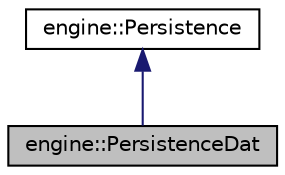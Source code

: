 digraph "engine::PersistenceDat"
{
  edge [fontname="Helvetica",fontsize="10",labelfontname="Helvetica",labelfontsize="10"];
  node [fontname="Helvetica",fontsize="10",shape=record];
  Node1 [label="engine::PersistenceDat",height=0.2,width=0.4,color="black", fillcolor="grey75", style="filled", fontcolor="black"];
  Node2 -> Node1 [dir="back",color="midnightblue",fontsize="10",style="solid"];
  Node2 [label="engine::Persistence",height=0.2,width=0.4,color="black", fillcolor="white", style="filled",URL="$classengine_1_1_persistence.html"];
}

